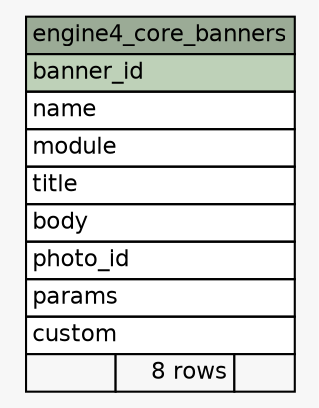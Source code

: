 // dot 2.38.0 on Windows 10 10.0
// SchemaSpy rev 590
digraph "engine4_core_banners" {
  graph [
    rankdir="RL"
    bgcolor="#f7f7f7"
    nodesep="0.18"
    ranksep="0.46"
    fontname="Helvetica"
    fontsize="11"
  ];
  node [
    fontname="Helvetica"
    fontsize="11"
    shape="plaintext"
  ];
  edge [
    arrowsize="0.8"
  ];
  "engine4_core_banners" [
    label=<
    <TABLE BORDER="0" CELLBORDER="1" CELLSPACING="0" BGCOLOR="#ffffff">
      <TR><TD COLSPAN="3" BGCOLOR="#9bab96" ALIGN="CENTER">engine4_core_banners</TD></TR>
      <TR><TD PORT="banner_id" COLSPAN="3" BGCOLOR="#bed1b8" ALIGN="LEFT">banner_id</TD></TR>
      <TR><TD PORT="name" COLSPAN="3" ALIGN="LEFT">name</TD></TR>
      <TR><TD PORT="module" COLSPAN="3" ALIGN="LEFT">module</TD></TR>
      <TR><TD PORT="title" COLSPAN="3" ALIGN="LEFT">title</TD></TR>
      <TR><TD PORT="body" COLSPAN="3" ALIGN="LEFT">body</TD></TR>
      <TR><TD PORT="photo_id" COLSPAN="3" ALIGN="LEFT">photo_id</TD></TR>
      <TR><TD PORT="params" COLSPAN="3" ALIGN="LEFT">params</TD></TR>
      <TR><TD PORT="custom" COLSPAN="3" ALIGN="LEFT">custom</TD></TR>
      <TR><TD ALIGN="LEFT" BGCOLOR="#f7f7f7">  </TD><TD ALIGN="RIGHT" BGCOLOR="#f7f7f7">8 rows</TD><TD ALIGN="RIGHT" BGCOLOR="#f7f7f7">  </TD></TR>
    </TABLE>>
    URL="tables/engine4_core_banners.html"
    tooltip="engine4_core_banners"
  ];
}
